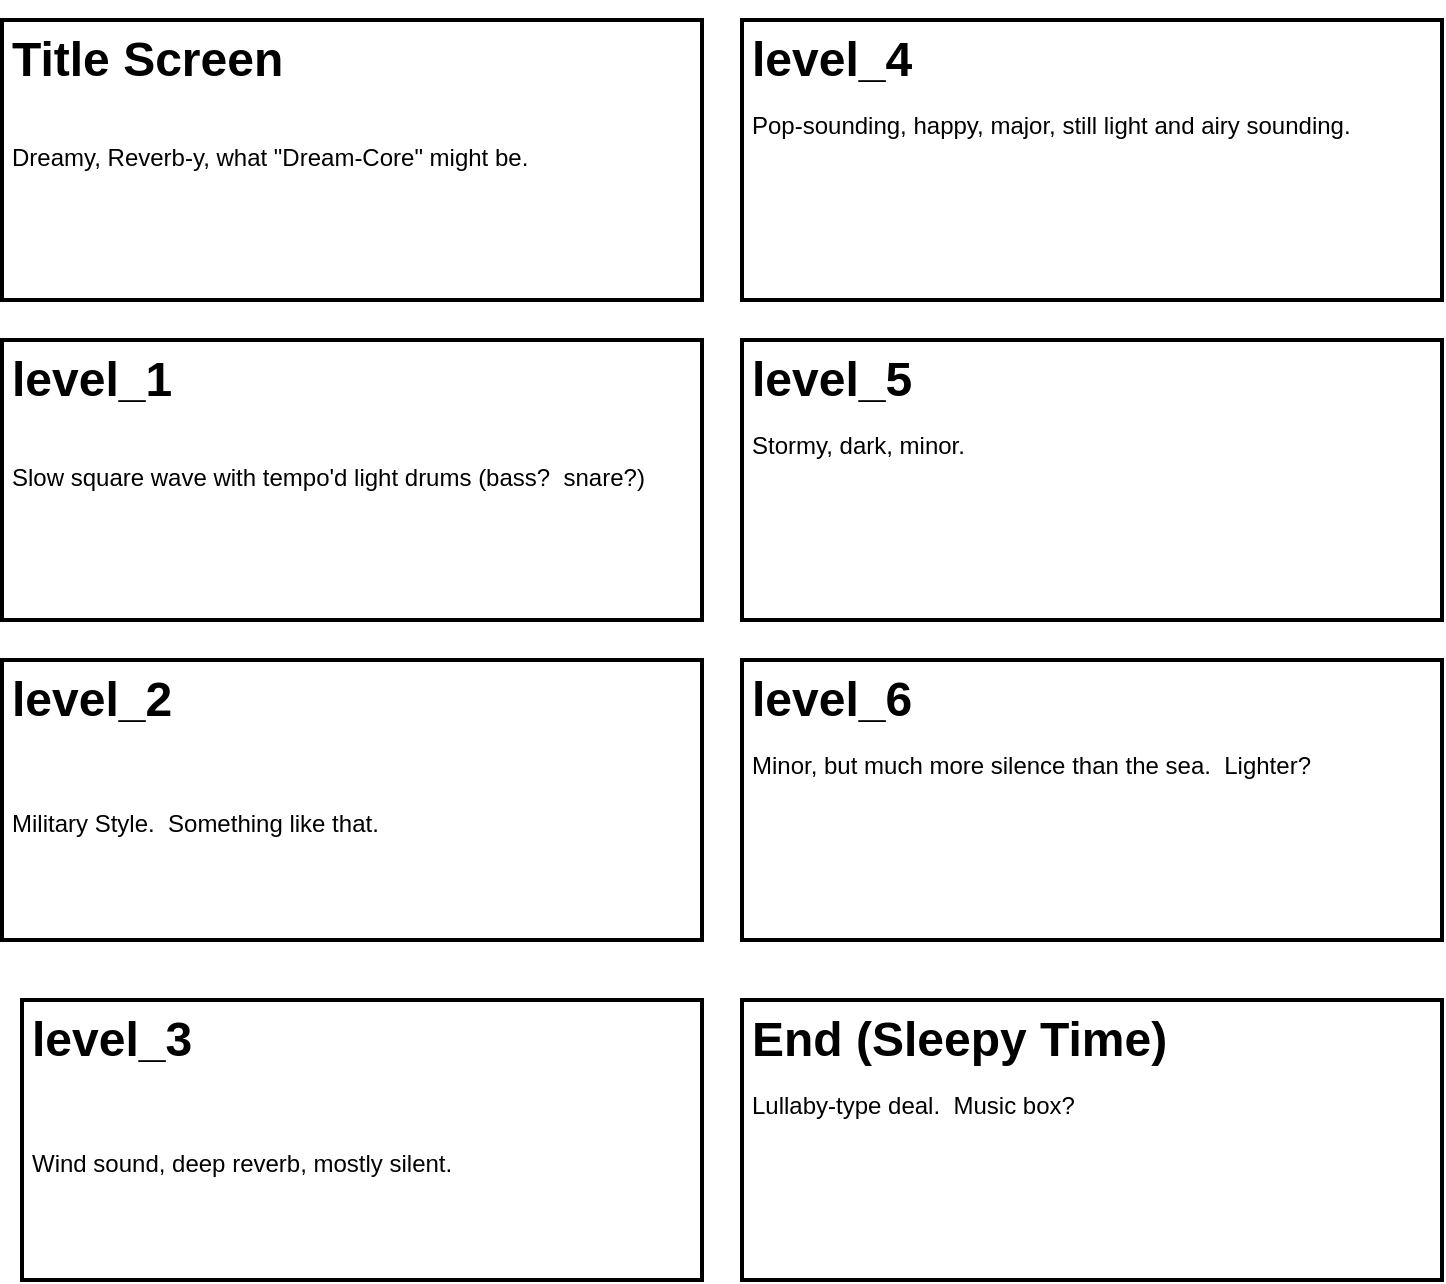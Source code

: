 <mxfile version="12.5.1" type="device"><diagram id="iVcBptI4iY_x9Cm7I0bI" name="Page-1"><mxGraphModel dx="1271" dy="680" grid="1" gridSize="10" guides="1" tooltips="1" connect="1" arrows="1" fold="1" page="1" pageScale="1" pageWidth="850" pageHeight="1100" math="0" shadow="0"><root><mxCell id="0"/><mxCell id="1" parent="0"/><mxCell id="Cm72Mb5MuAJHs47lnpB0-1" value="&lt;h1&gt;&lt;span&gt;Title Screen&lt;/span&gt;&lt;/h1&gt;&lt;h1&gt;&lt;span style=&quot;font-size: 12px ; font-weight: normal&quot;&gt;Dreamy, Reverb-y, what &quot;Dream-Core&quot; might be.&lt;/span&gt;&lt;br&gt;&lt;/h1&gt;" style="text;html=1;strokeColor=#000000;fillColor=none;spacing=5;spacingTop=-20;whiteSpace=wrap;overflow=hidden;rounded=0;strokeWidth=2;" vertex="1" parent="1"><mxGeometry x="20" y="50" width="350" height="140" as="geometry"/></mxCell><mxCell id="Cm72Mb5MuAJHs47lnpB0-2" value="&lt;h1&gt;&lt;span&gt;level_1&lt;/span&gt;&lt;/h1&gt;&lt;h1&gt;&lt;span style=&quot;font-size: 12px ; font-weight: 400&quot;&gt;Slow square wave with tempo'd light drums (bass?&amp;nbsp; snare?)&lt;/span&gt;&lt;/h1&gt;" style="text;html=1;strokeColor=#000000;fillColor=none;spacing=5;spacingTop=-20;whiteSpace=wrap;overflow=hidden;rounded=0;strokeWidth=2;" vertex="1" parent="1"><mxGeometry x="20" y="210" width="350" height="140" as="geometry"/></mxCell><mxCell id="Cm72Mb5MuAJHs47lnpB0-3" value="&lt;h1&gt;&lt;span&gt;level_2&lt;br&gt;&lt;/span&gt;&lt;span style=&quot;font-size: 12px ; font-weight: 400&quot;&gt;&lt;br&gt;Military Style.&amp;nbsp; Something like that.&lt;/span&gt;&lt;/h1&gt;" style="text;html=1;strokeColor=#000000;fillColor=none;spacing=5;spacingTop=-20;whiteSpace=wrap;overflow=hidden;rounded=0;strokeWidth=2;" vertex="1" parent="1"><mxGeometry x="20" y="370" width="350" height="140" as="geometry"/></mxCell><mxCell id="Cm72Mb5MuAJHs47lnpB0-4" value="&lt;h1&gt;&lt;span&gt;level_3&lt;br&gt;&lt;/span&gt;&lt;span style=&quot;font-size: 12px ; font-weight: 400&quot;&gt;&lt;br&gt;Wind sound, deep reverb, mostly silent.&lt;/span&gt;&lt;/h1&gt;" style="text;html=1;strokeColor=#000000;fillColor=none;spacing=5;spacingTop=-20;whiteSpace=wrap;overflow=hidden;rounded=0;strokeWidth=2;" vertex="1" parent="1"><mxGeometry x="30" y="540" width="340" height="140" as="geometry"/></mxCell><mxCell id="Cm72Mb5MuAJHs47lnpB0-5" value="&lt;h1&gt;&lt;span&gt;level_4&lt;br&gt;&lt;/span&gt;&lt;span style=&quot;font-size: 12px ; font-weight: normal&quot;&gt;Pop-sounding, happy, major, still light and airy sounding.&lt;/span&gt;&lt;br&gt;&lt;/h1&gt;" style="text;html=1;strokeColor=#000000;fillColor=none;spacing=5;spacingTop=-20;whiteSpace=wrap;overflow=hidden;rounded=0;strokeWidth=2;" vertex="1" parent="1"><mxGeometry x="390" y="50" width="350" height="140" as="geometry"/></mxCell><mxCell id="Cm72Mb5MuAJHs47lnpB0-6" value="&lt;h1&gt;&lt;span&gt;level_5&lt;br&gt;&lt;/span&gt;&lt;span style=&quot;font-size: 12px ; font-weight: normal&quot;&gt;Stormy, dark, minor.&lt;/span&gt;&lt;br&gt;&lt;/h1&gt;" style="text;html=1;strokeColor=#000000;fillColor=none;spacing=5;spacingTop=-20;whiteSpace=wrap;overflow=hidden;rounded=0;strokeWidth=2;" vertex="1" parent="1"><mxGeometry x="390" y="210" width="350" height="140" as="geometry"/></mxCell><mxCell id="Cm72Mb5MuAJHs47lnpB0-7" value="&lt;h1&gt;&lt;span&gt;level_6&lt;br&gt;&lt;/span&gt;&lt;span style=&quot;font-size: 12px ; font-weight: normal&quot;&gt;Minor, but much more silence than the sea.&amp;nbsp; Lighter?&lt;/span&gt;&lt;br&gt;&lt;/h1&gt;" style="text;html=1;strokeColor=#000000;fillColor=none;spacing=5;spacingTop=-20;whiteSpace=wrap;overflow=hidden;rounded=0;strokeWidth=2;" vertex="1" parent="1"><mxGeometry x="390" y="370" width="350" height="140" as="geometry"/></mxCell><mxCell id="Cm72Mb5MuAJHs47lnpB0-8" value="&lt;h1&gt;&lt;span&gt;End (Sleepy Time)&lt;br&gt;&lt;/span&gt;&lt;span style=&quot;font-size: 12px ; font-weight: normal&quot;&gt;Lullaby-type deal.&amp;nbsp; Music box?&lt;/span&gt;&lt;br&gt;&lt;/h1&gt;" style="text;html=1;strokeColor=#000000;fillColor=none;spacing=5;spacingTop=-20;whiteSpace=wrap;overflow=hidden;rounded=0;strokeWidth=2;" vertex="1" parent="1"><mxGeometry x="390" y="540" width="350" height="140" as="geometry"/></mxCell></root></mxGraphModel></diagram></mxfile>